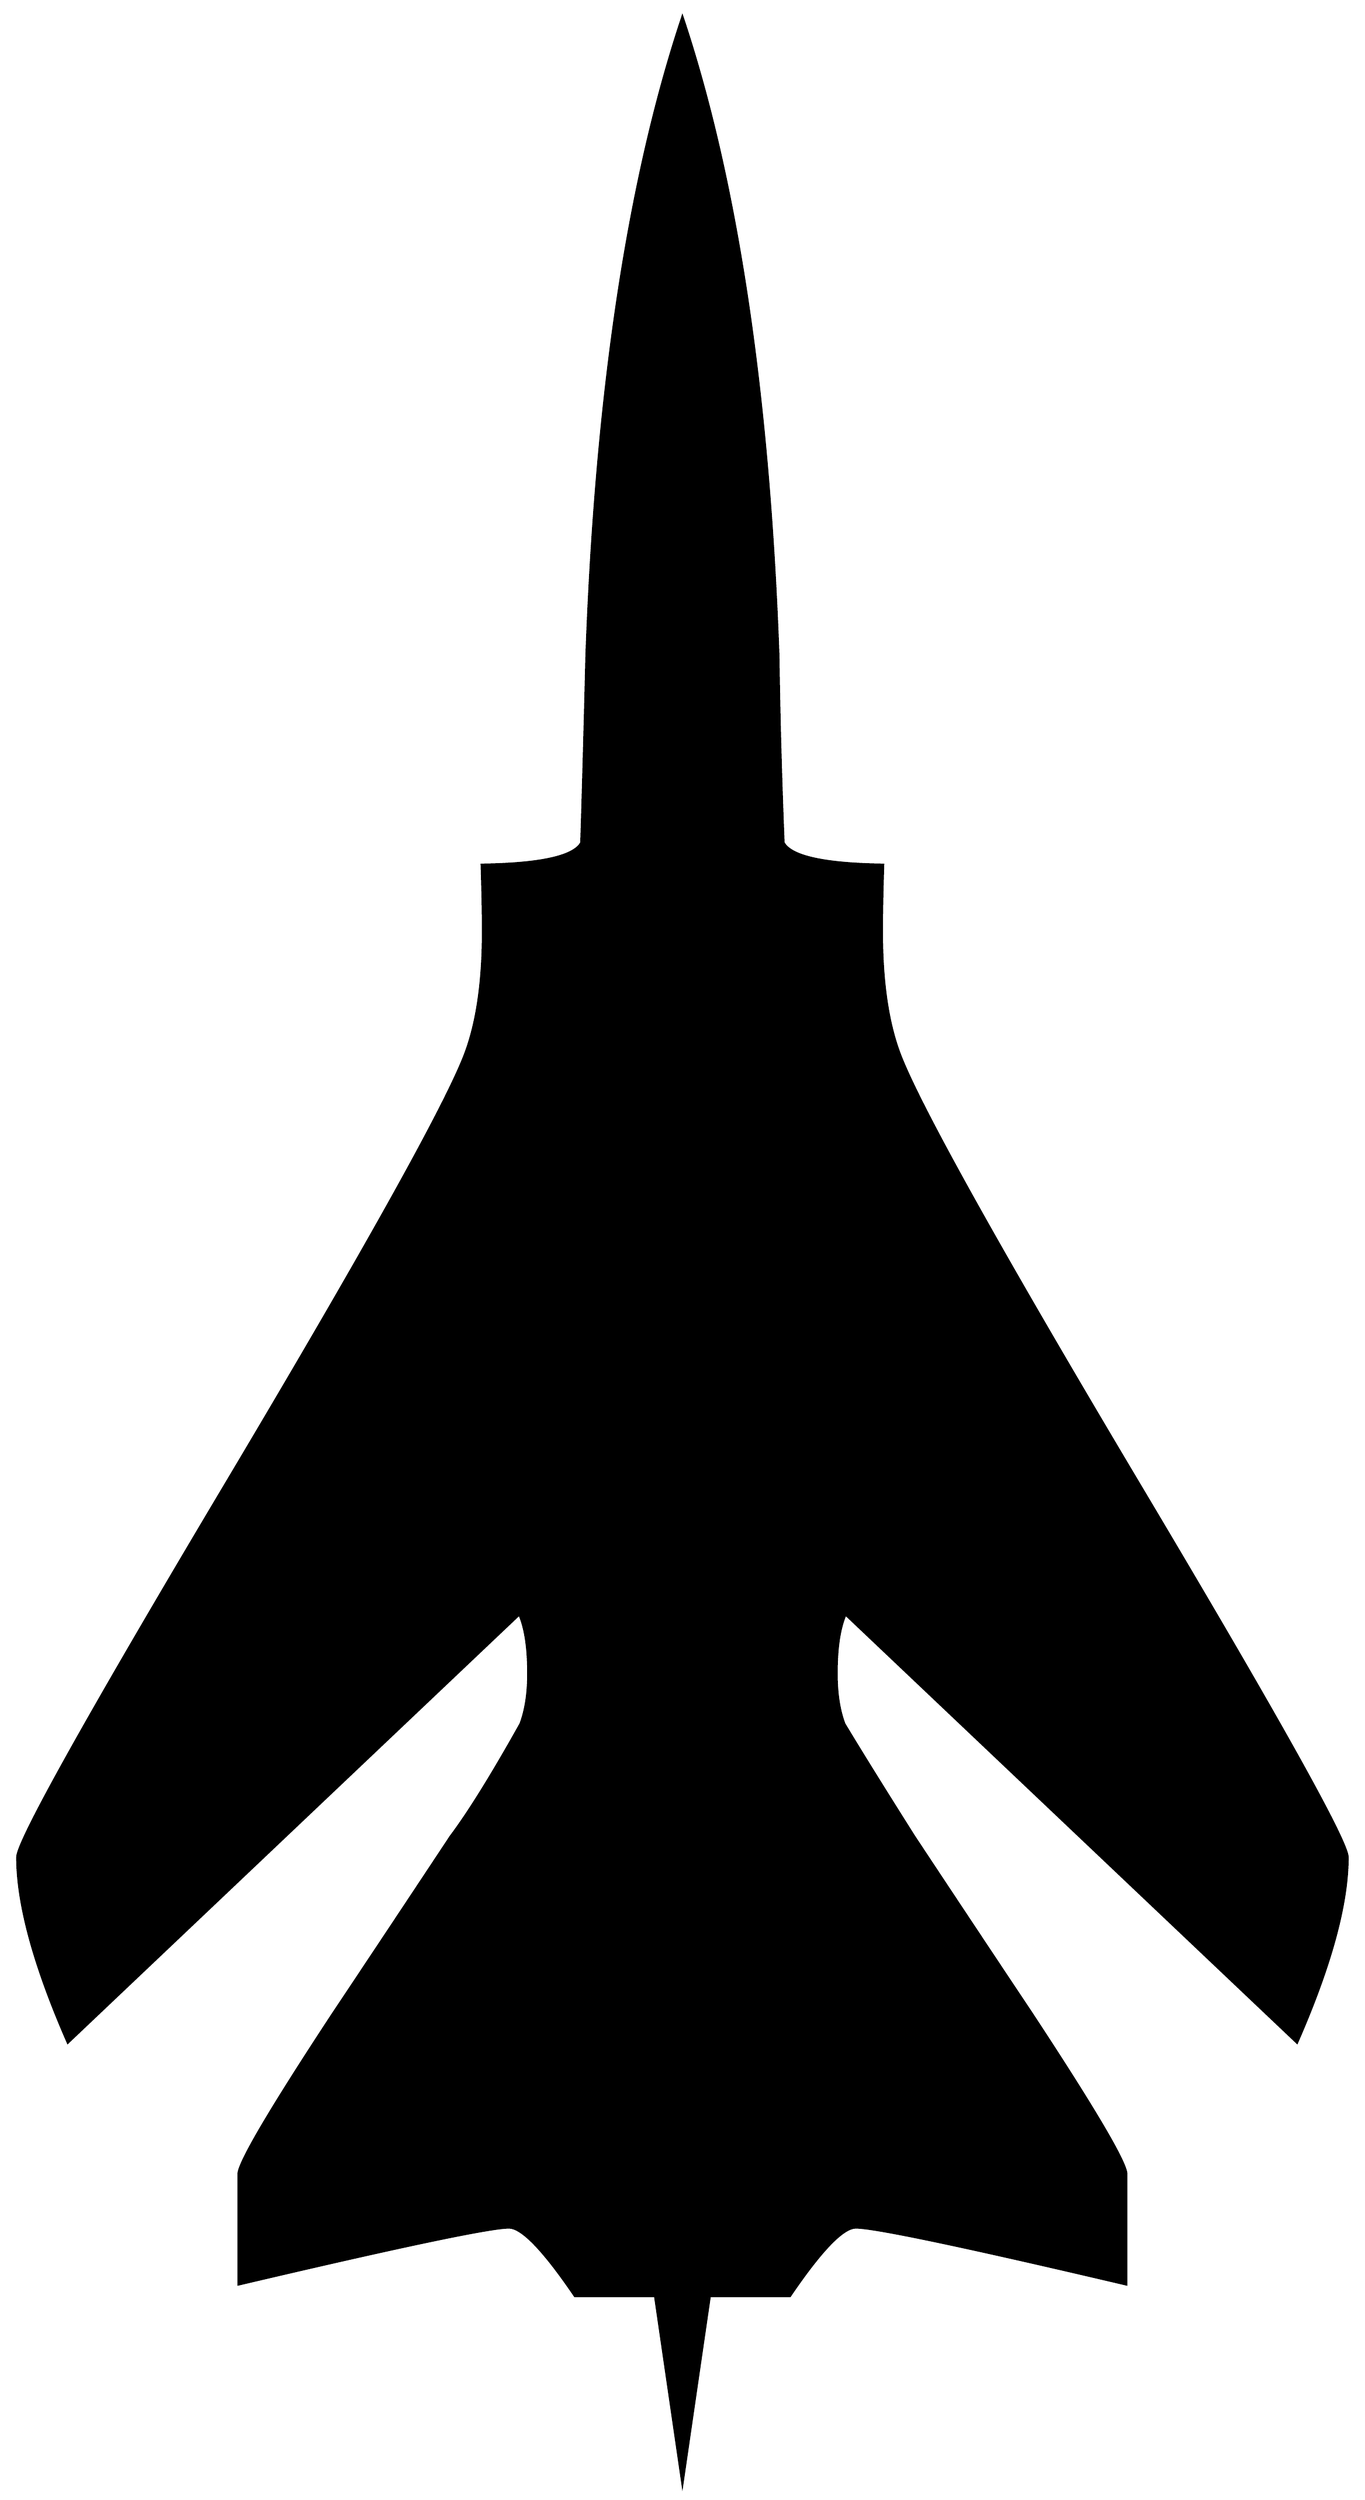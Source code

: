 


\begin{tikzpicture}[y=0.80pt, x=0.80pt, yscale=-1.0, xscale=1.0, inner sep=0pt, outer sep=0pt]
\begin{scope}[shift={(100.0,1709.0)},nonzero rule]
  \path[draw=.,fill=.,line width=1.600pt] (1234.0,-116.0) ..
    controls (1234.0,-80.0) and (1221.0,-32.333) .. (1195.0,27.0)
    -- (846.0,-304.0) .. controls (841.333,-293.333) and
    (839.0,-278.0) .. (839.0,-258.0) .. controls (839.0,-242.667)
    and (841.0,-229.667) .. (845.0,-219.0) .. controls
    (857.0,-199.0) and (875.0,-170.0) .. (899.0,-132.0) ..
    controls (929.0,-86.667) and (959.333,-41.0) .. (990.0,5.0) ..
    controls (1038.667,79.0) and (1063.0,120.333) .. (1063.0,129.0)
    -- (1063.0,214.0) .. controls (938.333,184.667) and
    (868.667,170.0) .. (854.0,170.0) .. controls (844.0,170.0) and
    (827.0,187.667) .. (803.0,223.0) -- (741.0,223.0) --
    (720.0,367.0) -- (699.0,223.0) -- (637.0,223.0) .. controls
    (613.0,187.667) and (596.0,170.0) .. (586.0,170.0) .. controls
    (571.333,170.0) and (501.667,184.667) .. (377.0,214.0) --
    (377.0,129.0) .. controls (377.0,120.333) and (401.333,79.0) ..
    (450.0,5.0) .. controls (480.667,-41.0) and (511.0,-86.667) ..
    (541.0,-132.0) .. controls (555.0,-150.667) and (573.0,-179.667)
    .. (595.0,-219.0) .. controls (599.0,-229.667) and
    (601.0,-242.667) .. (601.0,-258.0) .. controls (601.0,-278.0)
    and (598.667,-293.333) .. (594.0,-304.0) -- (245.0,27.0) ..
    controls (219.0,-32.333) and (206.0,-80.0) .. (206.0,-116.0)
    .. controls (206.0,-128.0) and (259.0,-223.0) ..
    (365.0,-401.0) .. controls (477.0,-589.0) and (539.667,-701.667)
    .. (553.0,-739.0) .. controls (561.667,-763.0) and
    (566.0,-794.0) .. (566.0,-832.0) .. controls (566.0,-844.667)
    and (565.667,-861.667) .. (565.0,-883.0) .. controls
    (610.333,-883.667) and (636.0,-889.333) .. (642.0,-900.0) ..
    controls (643.333,-942.667) and (644.667,-991.0) ..
    (646.0,-1045.0) .. controls (653.333,-1247.667) and
    (678.0,-1412.0) .. (720.0,-1538.0) .. controls
    (762.0,-1412.0) and (786.667,-1247.667) .. (794.0,-1045.0) ..
    controls (794.667,-997.667) and (796.0,-949.333) .. (798.0,-900.0)
    .. controls (804.0,-889.333) and (829.667,-883.667) ..
    (875.0,-883.0) .. controls (874.333,-861.667) and (874.0,-844.667)
    .. (874.0,-832.0) .. controls (874.0,-794.0) and
    (878.333,-763.0) .. (887.0,-739.0) .. controls (900.333,-701.667)
    and (963.0,-589.0) .. (1075.0,-401.0) .. controls
    (1181.0,-223.0) and (1234.0,-128.0) .. (1234.0,-116.0) --
    cycle;
\end{scope}

\end{tikzpicture}

